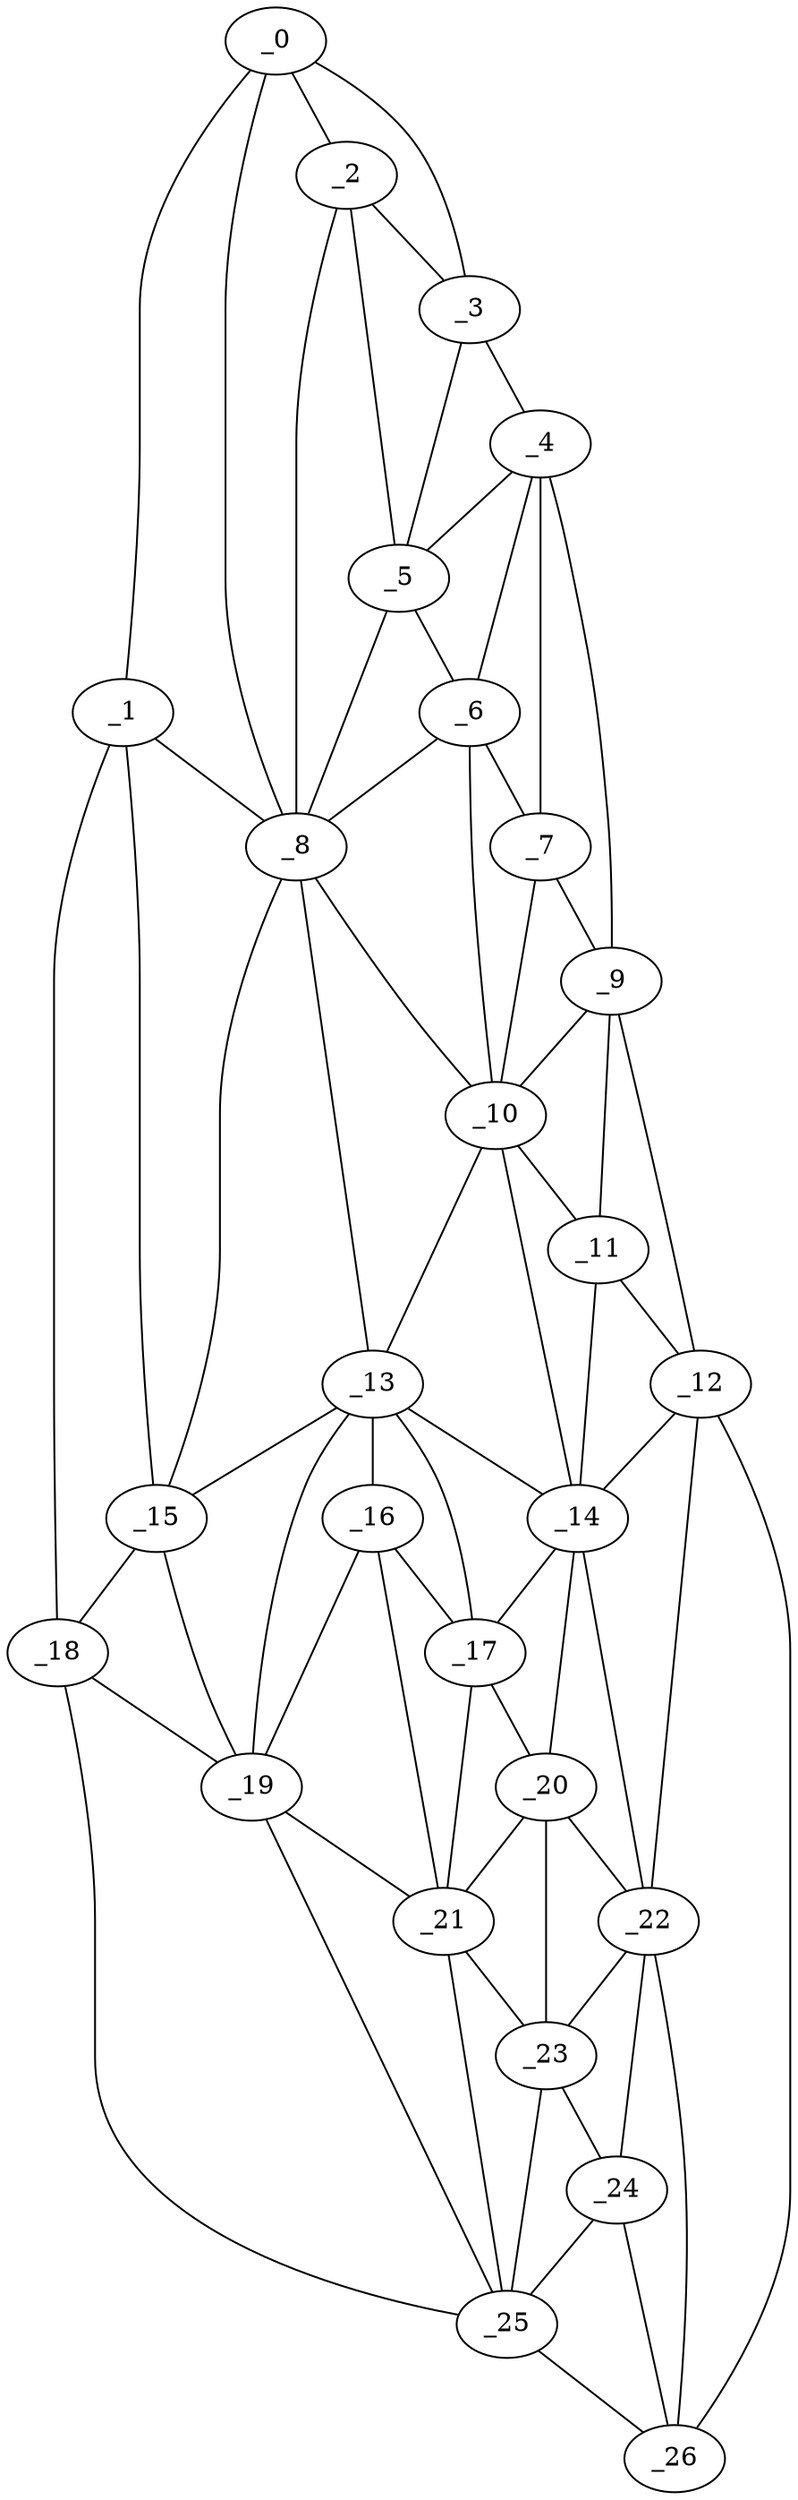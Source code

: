 graph "obj76__285.gxl" {
	_0	 [x=10,
		y=93];
	_1	 [x=11,
		y=101];
	_0 -- _1	 [valence=1];
	_2	 [x=28,
		y=58];
	_0 -- _2	 [valence=1];
	_3	 [x=31,
		y=47];
	_0 -- _3	 [valence=1];
	_8	 [x=44,
		y=63];
	_0 -- _8	 [valence=1];
	_1 -- _8	 [valence=2];
	_15	 [x=86,
		y=86];
	_1 -- _15	 [valence=1];
	_18	 [x=89,
		y=97];
	_1 -- _18	 [valence=1];
	_2 -- _3	 [valence=1];
	_5	 [x=35,
		y=56];
	_2 -- _5	 [valence=2];
	_2 -- _8	 [valence=2];
	_4	 [x=34,
		y=43];
	_3 -- _4	 [valence=1];
	_3 -- _5	 [valence=2];
	_4 -- _5	 [valence=2];
	_6	 [x=40,
		y=37];
	_4 -- _6	 [valence=1];
	_7	 [x=44,
		y=31];
	_4 -- _7	 [valence=1];
	_9	 [x=48,
		y=25];
	_4 -- _9	 [valence=1];
	_5 -- _6	 [valence=2];
	_5 -- _8	 [valence=1];
	_6 -- _7	 [valence=2];
	_6 -- _8	 [valence=2];
	_10	 [x=53,
		y=32];
	_6 -- _10	 [valence=2];
	_7 -- _9	 [valence=2];
	_7 -- _10	 [valence=1];
	_8 -- _10	 [valence=2];
	_13	 [x=69,
		y=66];
	_8 -- _13	 [valence=2];
	_8 -- _15	 [valence=2];
	_9 -- _10	 [valence=2];
	_11	 [x=55,
		y=28];
	_9 -- _11	 [valence=1];
	_12	 [x=58,
		y=17];
	_9 -- _12	 [valence=1];
	_10 -- _11	 [valence=1];
	_10 -- _13	 [valence=2];
	_14	 [x=84,
		y=34];
	_10 -- _14	 [valence=1];
	_11 -- _12	 [valence=2];
	_11 -- _14	 [valence=2];
	_12 -- _14	 [valence=1];
	_22	 [x=98,
		y=32];
	_12 -- _22	 [valence=2];
	_26	 [x=118,
		y=23];
	_12 -- _26	 [valence=1];
	_13 -- _14	 [valence=2];
	_13 -- _15	 [valence=2];
	_16	 [x=87,
		y=61];
	_13 -- _16	 [valence=2];
	_17	 [x=89,
		y=44];
	_13 -- _17	 [valence=2];
	_19	 [x=91,
		y=81];
	_13 -- _19	 [valence=1];
	_14 -- _17	 [valence=2];
	_20	 [x=93,
		y=39];
	_14 -- _20	 [valence=2];
	_14 -- _22	 [valence=1];
	_15 -- _18	 [valence=1];
	_15 -- _19	 [valence=1];
	_16 -- _17	 [valence=2];
	_16 -- _19	 [valence=2];
	_21	 [x=97,
		y=50];
	_16 -- _21	 [valence=2];
	_17 -- _20	 [valence=2];
	_17 -- _21	 [valence=1];
	_18 -- _19	 [valence=2];
	_25	 [x=113,
		y=44];
	_18 -- _25	 [valence=1];
	_19 -- _21	 [valence=1];
	_19 -- _25	 [valence=1];
	_20 -- _21	 [valence=2];
	_20 -- _22	 [valence=2];
	_23	 [x=102,
		y=42];
	_20 -- _23	 [valence=1];
	_21 -- _23	 [valence=2];
	_21 -- _25	 [valence=2];
	_22 -- _23	 [valence=2];
	_24	 [x=109,
		y=31];
	_22 -- _24	 [valence=2];
	_22 -- _26	 [valence=1];
	_23 -- _24	 [valence=2];
	_23 -- _25	 [valence=2];
	_24 -- _25	 [valence=2];
	_24 -- _26	 [valence=2];
	_25 -- _26	 [valence=1];
}
